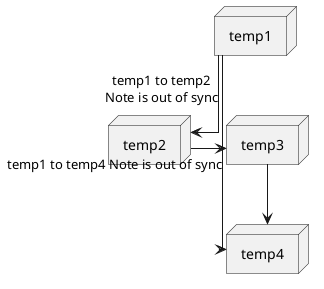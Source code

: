 {
  "sha1": "tt0kw92fqzjhcp6bfq39re89pl0xw4u",
  "insertion": {
    "when": "2024-06-04T17:28:46.704Z",
    "url": "https://forum.plantuml.net/11326/note-on-arrow-goes-out-of-sync",
    "user": "plantuml@gmail.com"
  }
}
@startuml
skinparam linetype ortho
node temp1
together {
node temp2
node temp3
node temp4
}
temp1 -down-> temp2 : temp1 to temp2\nNote is out of sync
temp3 -down-> temp4
temp1 -down-> temp4 : temp1 to temp4 Note is out of sync
temp2 -right-> temp3
@enduml
